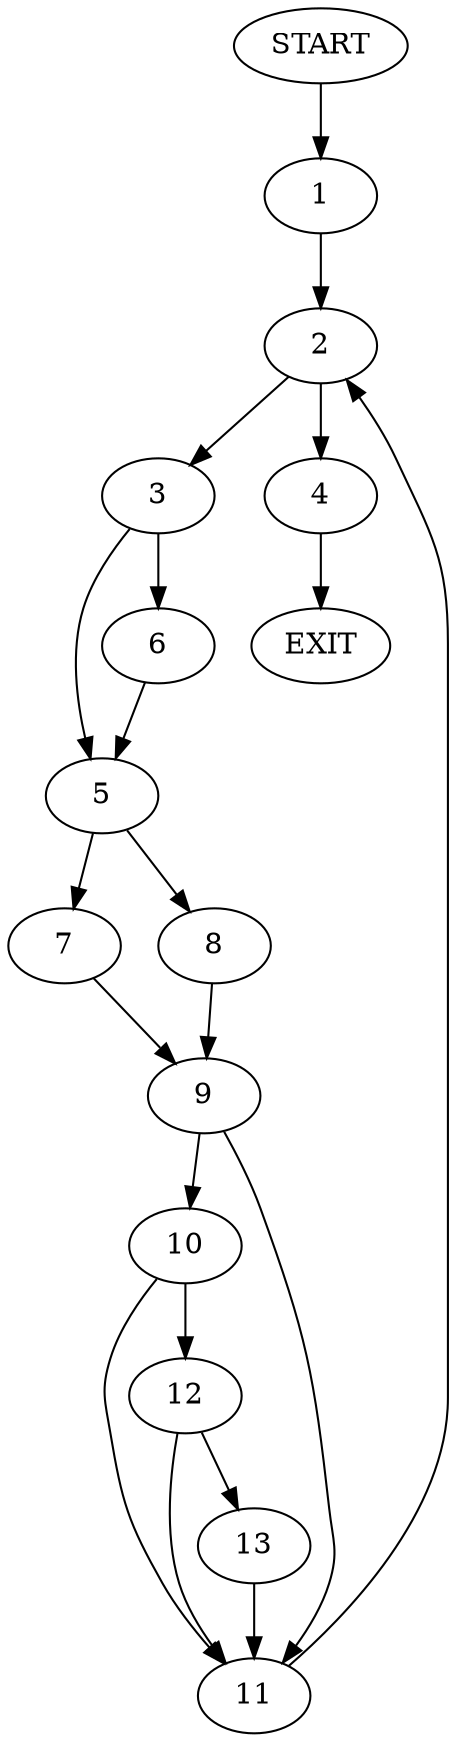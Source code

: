 digraph {
0 [label="START"]
14 [label="EXIT"]
0 -> 1
1 -> 2
2 -> 3
2 -> 4
4 -> 14
3 -> 5
3 -> 6
6 -> 5
5 -> 7
5 -> 8
8 -> 9
7 -> 9
9 -> 10
9 -> 11
10 -> 11
10 -> 12
11 -> 2
12 -> 13
12 -> 11
13 -> 11
}
